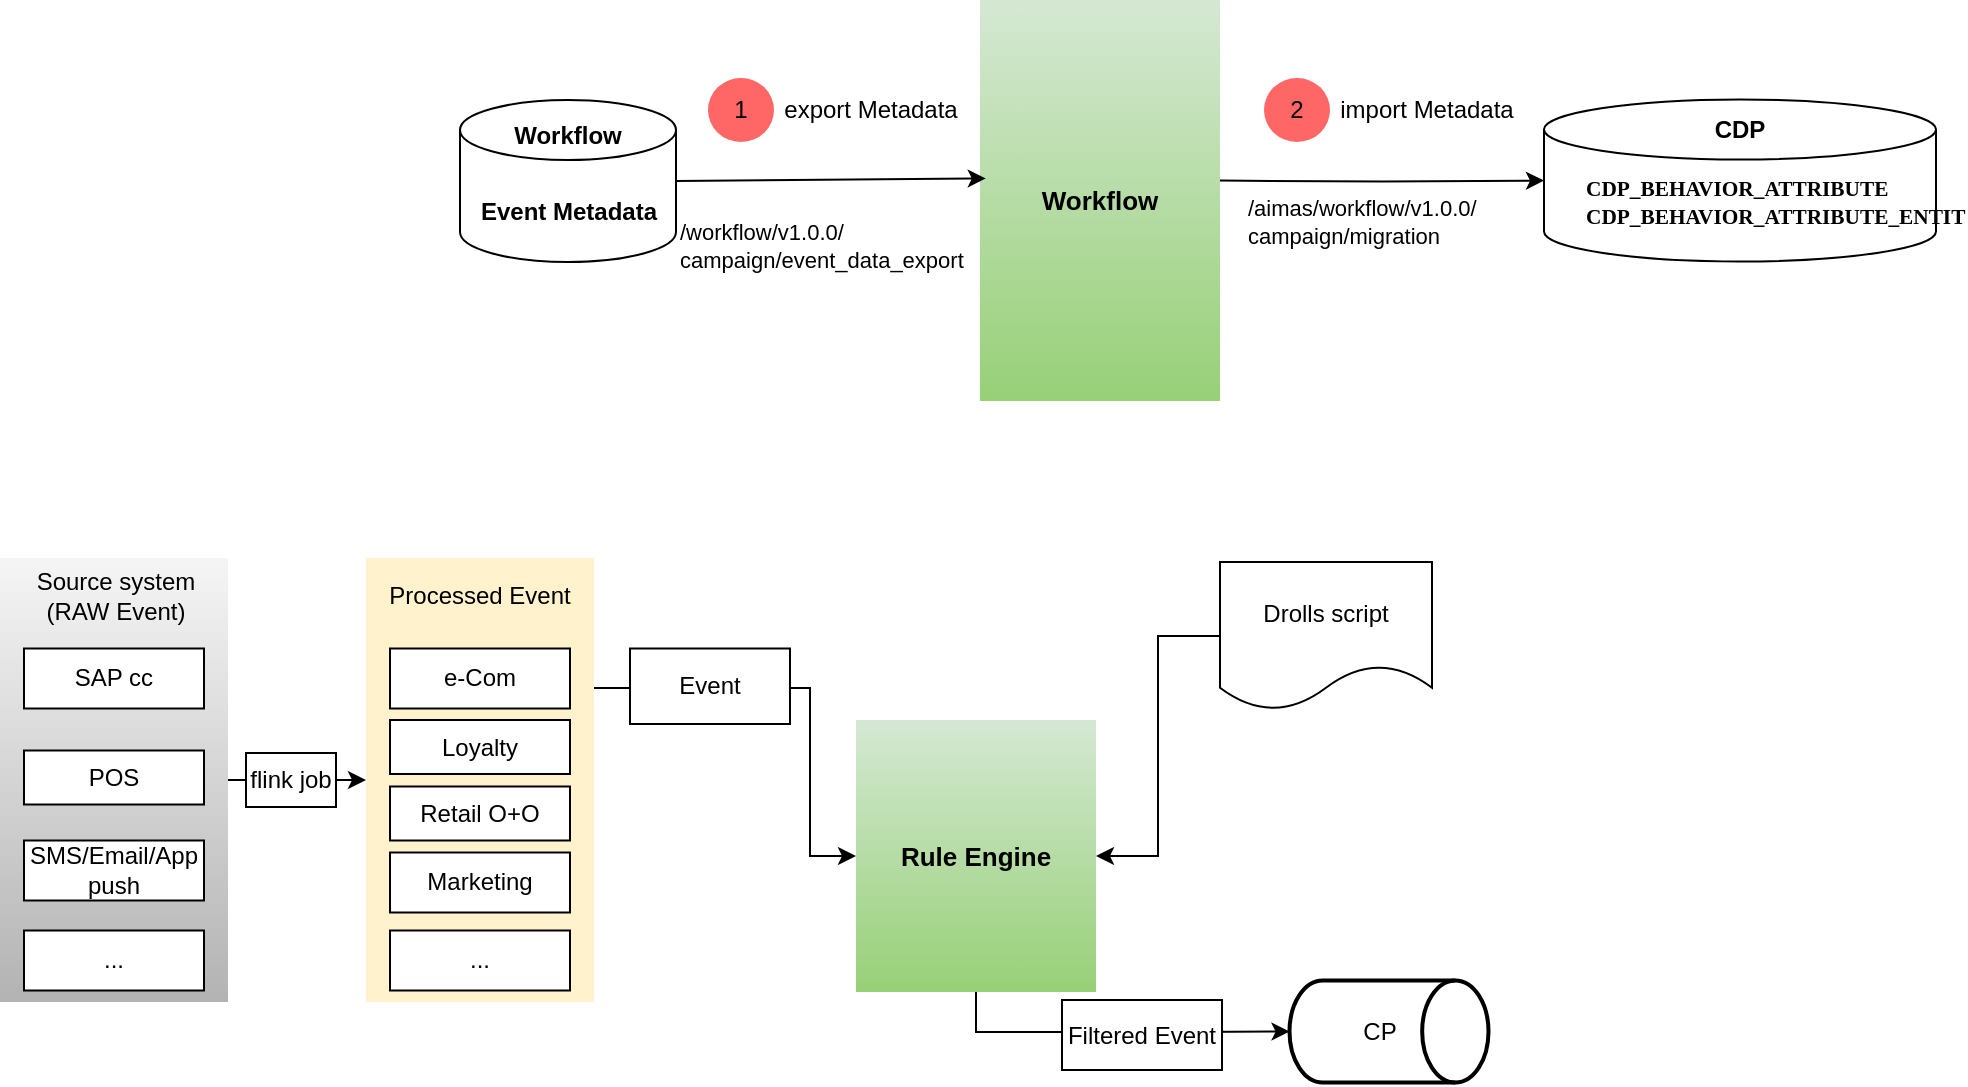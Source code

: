 <mxfile border="50" scale="3" compressed="false" locked="false" version="26.2.15">
  <diagram name="Blank" id="YmL12bMKpDGza6XwsDPr">
    <mxGraphModel dx="1370" dy="677" grid="0" gridSize="10" guides="1" tooltips="1" connect="1" arrows="1" fold="1" page="0" pageScale="1" pageWidth="827" pageHeight="1169" background="none" math="1" shadow="0">
      <root>
        <mxCell id="X5NqExCQtvZxIxQ7pmgY-0" />
        <mxCell id="1" parent="X5NqExCQtvZxIxQ7pmgY-0" />
        <mxCell id="skep97OKC8N1-sXNvsjO-41" value="" style="shape=cylinder3;whiteSpace=wrap;html=1;boundedLbl=1;backgroundOutline=1;size=15;" vertex="1" parent="1">
          <mxGeometry x="39" y="411" width="108" height="81" as="geometry" />
        </mxCell>
        <mxCell id="skep97OKC8N1-sXNvsjO-42" value="Workflow" style="text;html=1;align=center;verticalAlign=middle;whiteSpace=wrap;rounded=0;fontStyle=1" vertex="1" parent="1">
          <mxGeometry x="63" y="414" width="60" height="30" as="geometry" />
        </mxCell>
        <mxCell id="skep97OKC8N1-sXNvsjO-43" value="Event Metadata" style="text;html=1;align=center;verticalAlign=middle;whiteSpace=wrap;rounded=0;fontStyle=1" vertex="1" parent="1">
          <mxGeometry x="43.5" y="452" width="99" height="30" as="geometry" />
        </mxCell>
        <mxCell id="skep97OKC8N1-sXNvsjO-52" style="edgeStyle=orthogonalEdgeStyle;rounded=0;orthogonalLoop=1;jettySize=auto;html=1;" edge="1" parent="1" target="skep97OKC8N1-sXNvsjO-47">
          <mxGeometry relative="1" as="geometry">
            <mxPoint x="419" y="451.286" as="sourcePoint" />
          </mxGeometry>
        </mxCell>
        <mxCell id="skep97OKC8N1-sXNvsjO-45" value="Workflow" style="rounded=0;whiteSpace=wrap;html=1;fontStyle=1;fontSize=13;fillColor=#d5e8d4;gradientColor=#97d077;strokeColor=none;" vertex="1" parent="1">
          <mxGeometry x="299" y="361" width="120" height="200.5" as="geometry" />
        </mxCell>
        <mxCell id="skep97OKC8N1-sXNvsjO-46" value="" style="endArrow=classic;html=1;rounded=0;entryX=0.024;entryY=0.445;entryDx=0;entryDy=0;entryPerimeter=0;exitX=1;exitY=0.5;exitDx=0;exitDy=0;exitPerimeter=0;" edge="1" parent="1" source="skep97OKC8N1-sXNvsjO-41" target="skep97OKC8N1-sXNvsjO-45">
          <mxGeometry width="50" height="50" relative="1" as="geometry">
            <mxPoint x="203" y="457" as="sourcePoint" />
            <mxPoint x="299" y="457" as="targetPoint" />
          </mxGeometry>
        </mxCell>
        <mxCell id="skep97OKC8N1-sXNvsjO-50" value="/workflow/v1.0.0/&lt;div&gt;campaign/event_data_export&lt;/div&gt;" style="edgeLabel;html=1;align=left;verticalAlign=middle;resizable=0;points=[];" vertex="1" connectable="0" parent="skep97OKC8N1-sXNvsjO-46">
          <mxGeometry x="-0.487" y="-4" relative="1" as="geometry">
            <mxPoint x="-40" y="29" as="offset" />
          </mxGeometry>
        </mxCell>
        <mxCell id="skep97OKC8N1-sXNvsjO-47" value="" style="shape=cylinder3;whiteSpace=wrap;html=1;boundedLbl=1;backgroundOutline=1;size=15;" vertex="1" parent="1">
          <mxGeometry x="581" y="410.75" width="196" height="81" as="geometry" />
        </mxCell>
        <mxCell id="skep97OKC8N1-sXNvsjO-48" value="CDP" style="text;html=1;align=center;verticalAlign=middle;whiteSpace=wrap;rounded=0;fontStyle=1" vertex="1" parent="1">
          <mxGeometry x="649" y="410.75" width="60" height="30" as="geometry" />
        </mxCell>
        <mxCell id="skep97OKC8N1-sXNvsjO-49" value="&lt;p style=&quot;language:zh-CN;margin-top:0pt;margin-bottom:0pt;margin-left:0in;&lt;br/&gt;text-align:left;direction:ltr;unicode-bidi:embed;mso-line-break-override:none;&lt;br/&gt;word-break:normal;punctuation-wrap:hanging&quot;&gt;&lt;span style=&quot;font-size: 8pt; font-family: Calibri;&quot;&gt;CDP_BEHAVIOR_ATTRIBUTE&lt;/span&gt;&lt;/p&gt;&lt;p style=&quot;language:zh-CN;margin-top:0pt;margin-bottom:0pt;margin-left:0in;&lt;br/&gt;text-align:left;direction:ltr;unicode-bidi:embed;mso-line-break-override:none;&lt;br/&gt;word-break:normal;punctuation-wrap:hanging&quot;&gt;&lt;span style=&quot;font-size: 8pt; font-family: Calibri;&quot;&gt;CDP_BEHAVIOR_ATTRIBUTE_ENTIT&lt;/span&gt;&lt;/p&gt;&lt;div&gt;&lt;br&gt;&lt;/div&gt;" style="text;html=1;align=left;verticalAlign=middle;whiteSpace=wrap;rounded=0;fontStyle=1" vertex="1" parent="1">
          <mxGeometry x="600" y="453.75" width="99" height="30" as="geometry" />
        </mxCell>
        <mxCell id="skep97OKC8N1-sXNvsjO-53" value="/aimas/workflow/v1.0.0/&lt;div&gt;campaign/migration&lt;/div&gt;" style="edgeLabel;html=1;align=left;verticalAlign=middle;resizable=0;points=[];" vertex="1" connectable="0" parent="1">
          <mxGeometry x="431.002" y="472.0" as="geometry" />
        </mxCell>
        <mxCell id="skep97OKC8N1-sXNvsjO-56" value="1" style="strokeWidth=2;html=1;shape=mxgraph.flowchart.start_2;whiteSpace=wrap;fillColor=#FF6666;strokeColor=none;" vertex="1" parent="1">
          <mxGeometry x="163" y="400" width="33" height="32" as="geometry" />
        </mxCell>
        <mxCell id="skep97OKC8N1-sXNvsjO-58" value="export Metadata" style="text;html=1;align=center;verticalAlign=middle;resizable=0;points=[];autosize=1;strokeColor=none;fillColor=none;" vertex="1" parent="1">
          <mxGeometry x="191" y="403" width="105" height="26" as="geometry" />
        </mxCell>
        <mxCell id="skep97OKC8N1-sXNvsjO-59" value="2" style="strokeWidth=2;html=1;shape=mxgraph.flowchart.start_2;whiteSpace=wrap;fillColor=#FF6666;strokeColor=none;" vertex="1" parent="1">
          <mxGeometry x="441" y="400" width="33" height="32" as="geometry" />
        </mxCell>
        <mxCell id="skep97OKC8N1-sXNvsjO-60" value="import Metadata" style="text;html=1;align=center;verticalAlign=middle;resizable=0;points=[];autosize=1;strokeColor=none;fillColor=none;" vertex="1" parent="1">
          <mxGeometry x="469" y="403" width="105" height="26" as="geometry" />
        </mxCell>
        <mxCell id="skep97OKC8N1-sXNvsjO-69" style="edgeStyle=orthogonalEdgeStyle;rounded=0;orthogonalLoop=1;jettySize=auto;html=1;exitX=0.5;exitY=1;exitDx=0;exitDy=0;" edge="1" parent="1" source="skep97OKC8N1-sXNvsjO-63" target="skep97OKC8N1-sXNvsjO-68">
          <mxGeometry relative="1" as="geometry" />
        </mxCell>
        <mxCell id="skep97OKC8N1-sXNvsjO-63" value="Rule Engine" style="rounded=0;whiteSpace=wrap;html=1;fontStyle=1;fontSize=13;fillColor=#d5e8d4;gradientColor=#97d077;strokeColor=none;" vertex="1" parent="1">
          <mxGeometry x="237" y="721" width="120" height="136" as="geometry" />
        </mxCell>
        <mxCell id="skep97OKC8N1-sXNvsjO-67" style="edgeStyle=orthogonalEdgeStyle;rounded=0;orthogonalLoop=1;jettySize=auto;html=1;entryX=1;entryY=0.5;entryDx=0;entryDy=0;" edge="1" parent="1" source="skep97OKC8N1-sXNvsjO-65" target="skep97OKC8N1-sXNvsjO-63">
          <mxGeometry relative="1" as="geometry" />
        </mxCell>
        <mxCell id="skep97OKC8N1-sXNvsjO-65" value="Drolls script" style="shape=document;whiteSpace=wrap;html=1;boundedLbl=1;" vertex="1" parent="1">
          <mxGeometry x="419" y="642" width="106" height="74" as="geometry" />
        </mxCell>
        <mxCell id="skep97OKC8N1-sXNvsjO-68" value="" style="strokeWidth=2;html=1;shape=mxgraph.flowchart.database;whiteSpace=wrap;rotation=90;" vertex="1" parent="1">
          <mxGeometry x="478" y="827" width="51" height="99.5" as="geometry" />
        </mxCell>
        <mxCell id="skep97OKC8N1-sXNvsjO-70" value="CP" style="text;html=1;align=center;verticalAlign=middle;whiteSpace=wrap;rounded=0;" vertex="1" parent="1">
          <mxGeometry x="469" y="862" width="60" height="30" as="geometry" />
        </mxCell>
        <mxCell id="skep97OKC8N1-sXNvsjO-87" style="edgeStyle=orthogonalEdgeStyle;rounded=0;orthogonalLoop=1;jettySize=auto;html=1;entryX=0;entryY=0.5;entryDx=0;entryDy=0;" edge="1" parent="1" source="skep97OKC8N1-sXNvsjO-72" target="skep97OKC8N1-sXNvsjO-79">
          <mxGeometry relative="1" as="geometry" />
        </mxCell>
        <mxCell id="skep97OKC8N1-sXNvsjO-72" value="" style="rounded=0;whiteSpace=wrap;html=1;fillColor=#f5f5f5;gradientColor=#b3b3b3;strokeColor=none;" vertex="1" parent="1">
          <mxGeometry x="-191" y="640" width="114" height="222" as="geometry" />
        </mxCell>
        <mxCell id="skep97OKC8N1-sXNvsjO-73" value="SAP cc" style="rounded=0;whiteSpace=wrap;html=1;" vertex="1" parent="1">
          <mxGeometry x="-179" y="685.25" width="90" height="30" as="geometry" />
        </mxCell>
        <mxCell id="skep97OKC8N1-sXNvsjO-74" value="Source system&lt;div&gt;(RAW Event)&lt;/div&gt;" style="text;html=1;align=center;verticalAlign=middle;whiteSpace=wrap;rounded=0;" vertex="1" parent="1">
          <mxGeometry x="-179" y="644.25" width="92" height="30" as="geometry" />
        </mxCell>
        <mxCell id="skep97OKC8N1-sXNvsjO-75" value="POS" style="rounded=0;whiteSpace=wrap;html=1;" vertex="1" parent="1">
          <mxGeometry x="-179" y="736.25" width="90" height="27" as="geometry" />
        </mxCell>
        <mxCell id="skep97OKC8N1-sXNvsjO-76" value="SMS/Email/App push" style="rounded=0;whiteSpace=wrap;html=1;" vertex="1" parent="1">
          <mxGeometry x="-179" y="781.25" width="90" height="30" as="geometry" />
        </mxCell>
        <mxCell id="skep97OKC8N1-sXNvsjO-77" value="..." style="rounded=0;whiteSpace=wrap;html=1;" vertex="1" parent="1">
          <mxGeometry x="-179" y="826.25" width="90" height="30" as="geometry" />
        </mxCell>
        <mxCell id="skep97OKC8N1-sXNvsjO-78" value="Filtered Event" style="rounded=0;whiteSpace=wrap;html=1;" vertex="1" parent="1">
          <mxGeometry x="340" y="861" width="80" height="35" as="geometry" />
        </mxCell>
        <mxCell id="skep97OKC8N1-sXNvsjO-85" style="edgeStyle=orthogonalEdgeStyle;rounded=0;orthogonalLoop=1;jettySize=auto;html=1;entryX=0;entryY=0.5;entryDx=0;entryDy=0;" edge="1" parent="1" source="skep97OKC8N1-sXNvsjO-79" target="skep97OKC8N1-sXNvsjO-63">
          <mxGeometry relative="1" as="geometry">
            <Array as="points">
              <mxPoint x="214" y="705" />
              <mxPoint x="214" y="789" />
            </Array>
          </mxGeometry>
        </mxCell>
        <mxCell id="skep97OKC8N1-sXNvsjO-79" value="" style="rounded=0;whiteSpace=wrap;html=1;fillColor=#fff2cc;strokeColor=none;" vertex="1" parent="1">
          <mxGeometry x="-8" y="640" width="114" height="222" as="geometry" />
        </mxCell>
        <mxCell id="skep97OKC8N1-sXNvsjO-80" value="e-Com" style="rounded=0;whiteSpace=wrap;html=1;" vertex="1" parent="1">
          <mxGeometry x="4" y="685.25" width="90" height="30" as="geometry" />
        </mxCell>
        <mxCell id="skep97OKC8N1-sXNvsjO-81" value="Processed Event" style="text;html=1;align=center;verticalAlign=middle;whiteSpace=wrap;rounded=0;" vertex="1" parent="1">
          <mxGeometry x="-6" y="644.25" width="110" height="30" as="geometry" />
        </mxCell>
        <mxCell id="skep97OKC8N1-sXNvsjO-82" value="Loyalty" style="rounded=0;whiteSpace=wrap;html=1;" vertex="1" parent="1">
          <mxGeometry x="4" y="721" width="90" height="27" as="geometry" />
        </mxCell>
        <mxCell id="skep97OKC8N1-sXNvsjO-83" value="Marketing" style="rounded=0;whiteSpace=wrap;html=1;" vertex="1" parent="1">
          <mxGeometry x="4" y="787.25" width="90" height="30" as="geometry" />
        </mxCell>
        <mxCell id="skep97OKC8N1-sXNvsjO-84" value="..." style="rounded=0;whiteSpace=wrap;html=1;" vertex="1" parent="1">
          <mxGeometry x="4" y="826.25" width="90" height="30" as="geometry" />
        </mxCell>
        <mxCell id="skep97OKC8N1-sXNvsjO-64" value="Event" style="rounded=0;whiteSpace=wrap;html=1;" vertex="1" parent="1">
          <mxGeometry x="124" y="685.25" width="80" height="37.75" as="geometry" />
        </mxCell>
        <mxCell id="skep97OKC8N1-sXNvsjO-86" value="Retail O+O" style="rounded=0;whiteSpace=wrap;html=1;" vertex="1" parent="1">
          <mxGeometry x="4" y="754.25" width="90" height="27" as="geometry" />
        </mxCell>
        <mxCell id="skep97OKC8N1-sXNvsjO-88" value="flink job" style="rounded=0;whiteSpace=wrap;html=1;" vertex="1" parent="1">
          <mxGeometry x="-68" y="737.5" width="45" height="27" as="geometry" />
        </mxCell>
      </root>
    </mxGraphModel>
  </diagram>
</mxfile>
